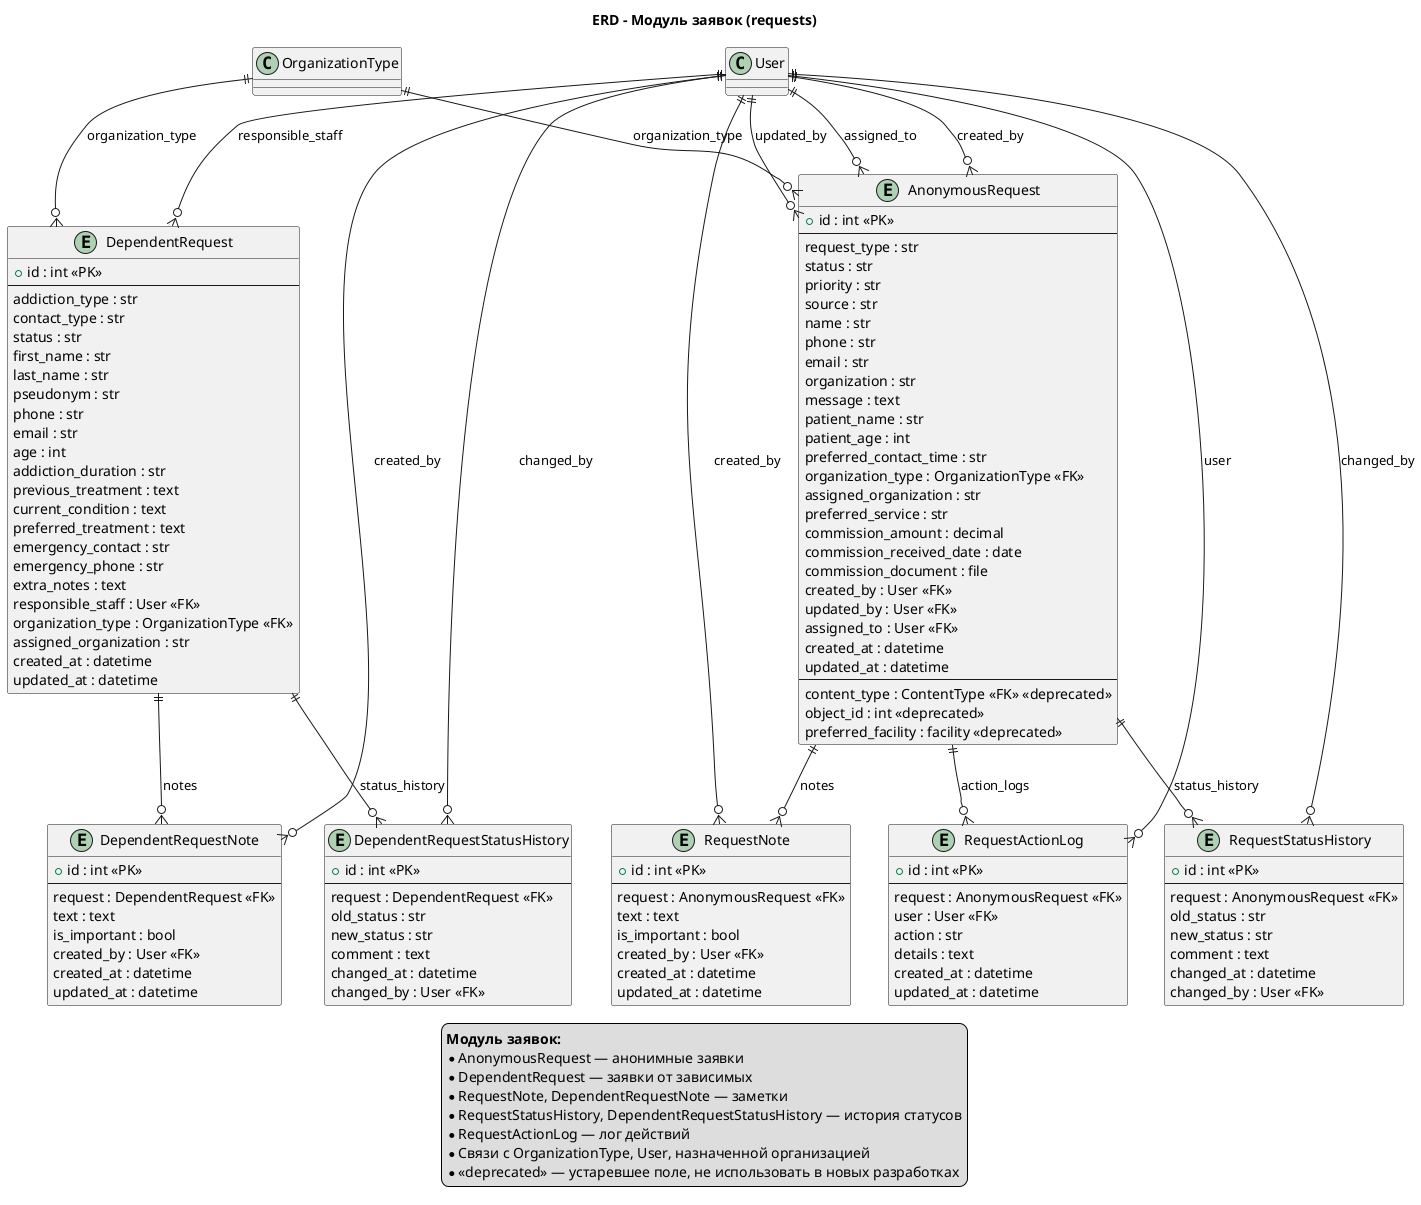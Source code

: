 @startuml
skinparam rankdir TB
title ERD - Модуль заявок (requests)
legend
  <b>Модуль заявок:</b>
  * AnonymousRequest — анонимные заявки
  * DependentRequest — заявки от зависимых
  * RequestNote, DependentRequestNote — заметки
  * RequestStatusHistory, DependentRequestStatusHistory — история статусов
  * RequestActionLog — лог действий
  * Связи с OrganizationType, User, назначенной организацией
  * <<deprecated>> — устаревшее поле, не использовать в новых разработках
end legend

entity "AnonymousRequest" as AnonymousRequest {
    + id : int <<PK>>
    --
    request_type : str
    status : str
    priority : str
    source : str
    name : str
    phone : str
    email : str
    organization : str
    message : text
    patient_name : str
    patient_age : int
    preferred_contact_time : str
    organization_type : OrganizationType <<FK>>
    assigned_organization : str
    preferred_service : str
    commission_amount : decimal
    commission_received_date : date
    commission_document : file
    created_by : User <<FK>>
    updated_by : User <<FK>>
    assigned_to : User <<FK>>
    created_at : datetime
    updated_at : datetime
    --
    content_type : ContentType <<FK>> <<deprecated>>
    object_id : int <<deprecated>>
    preferred_facility : facility <<deprecated>>
}

entity "DependentRequest" as DependentRequest {
    + id : int <<PK>>
    --
    addiction_type : str
    contact_type : str
    status : str
    first_name : str
    last_name : str
    pseudonym : str
    phone : str
    email : str
    age : int
    addiction_duration : str
    previous_treatment : text
    current_condition : text
    preferred_treatment : text
    emergency_contact : str
    emergency_phone : str
    extra_notes : text
    responsible_staff : User <<FK>>
    organization_type : OrganizationType <<FK>>
    assigned_organization : str
    created_at : datetime
    updated_at : datetime
}

entity "RequestNote" as RequestNote {
    + id : int <<PK>>
    --
    request : AnonymousRequest <<FK>>
    text : text
    is_important : bool
    created_by : User <<FK>>
    created_at : datetime
    updated_at : datetime
}

entity "DependentRequestNote" as DependentRequestNote {
    + id : int <<PK>>
    --
    request : DependentRequest <<FK>>
    text : text
    is_important : bool
    created_by : User <<FK>>
    created_at : datetime
    updated_at : datetime
}

entity "RequestStatusHistory" as RequestStatusHistory {
    + id : int <<PK>>
    --
    request : AnonymousRequest <<FK>>
    old_status : str
    new_status : str
    comment : text
    changed_at : datetime
    changed_by : User <<FK>>
}

entity "DependentRequestStatusHistory" as DependentRequestStatusHistory {
    + id : int <<PK>>
    --
    request : DependentRequest <<FK>>
    old_status : str
    new_status : str
    comment : text
    changed_at : datetime
    changed_by : User <<FK>>
}

entity "RequestActionLog" as RequestActionLog {
    + id : int <<PK>>
    --
    request : AnonymousRequest <<FK>>
    user : User <<FK>>
    action : str
    details : text
    created_at : datetime
    updated_at : datetime
}

AnonymousRequest ||--o{ RequestNote : "notes"
AnonymousRequest ||--o{ RequestStatusHistory : "status_history"
AnonymousRequest ||--o{ RequestActionLog : "action_logs"
DependentRequest ||--o{ DependentRequestNote : "notes"
DependentRequest ||--o{ DependentRequestStatusHistory : "status_history"
OrganizationType ||--o{ AnonymousRequest : "organization_type"
OrganizationType ||--o{ DependentRequest : "organization_type"
User ||--o{ AnonymousRequest : "created_by"
User ||--o{ AnonymousRequest : "updated_by"
User ||--o{ AnonymousRequest : "assigned_to"
User ||--o{ RequestNote : "created_by"
User ||--o{ RequestStatusHistory : "changed_by"
User ||--o{ RequestActionLog : "user"
User ||--o{ DependentRequest : "responsible_staff"
User ||--o{ DependentRequestNote : "created_by"
User ||--o{ DependentRequestStatusHistory : "changed_by"
@enduml 
